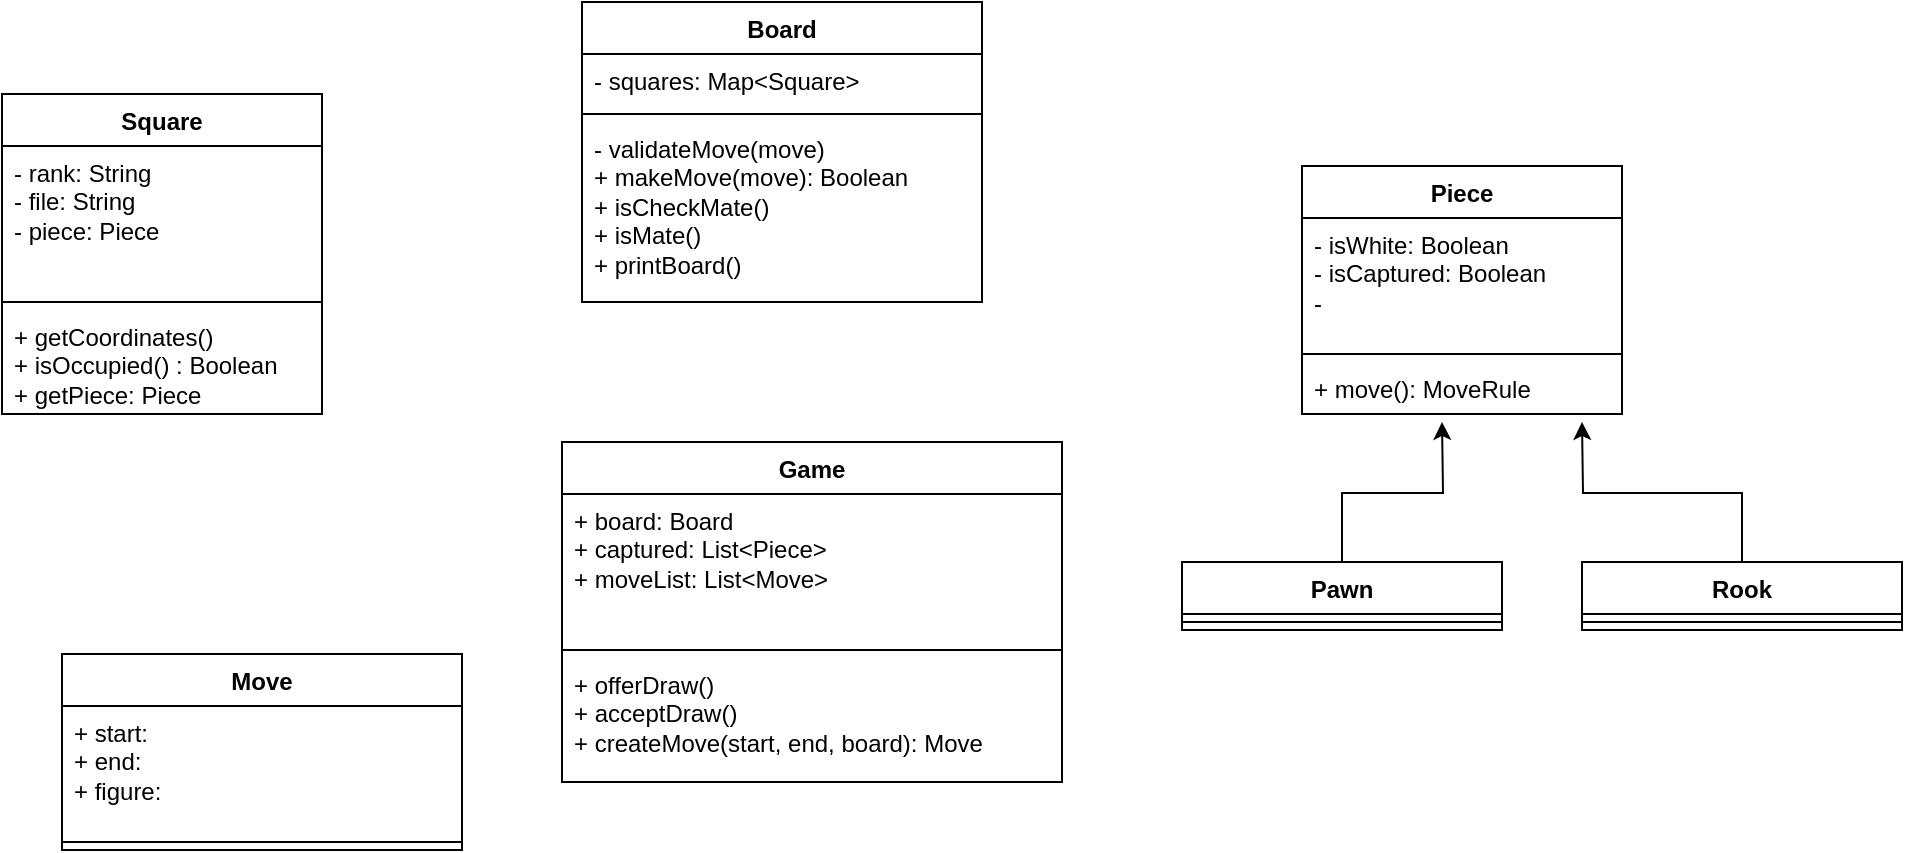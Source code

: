<mxfile version="26.2.12">
  <diagram name="Page-1" id="grg_gjn7ZcfiZ8GK8Vm8">
    <mxGraphModel dx="2065" dy="784" grid="1" gridSize="10" guides="1" tooltips="1" connect="1" arrows="1" fold="1" page="1" pageScale="1" pageWidth="850" pageHeight="1100" math="0" shadow="0">
      <root>
        <mxCell id="0" />
        <mxCell id="1" parent="0" />
        <mxCell id="9a7acZNvdCiacS4MlTSs-1" value="Piece" style="swimlane;fontStyle=1;align=center;verticalAlign=top;childLayout=stackLayout;horizontal=1;startSize=26;horizontalStack=0;resizeParent=1;resizeParentMax=0;resizeLast=0;collapsible=1;marginBottom=0;whiteSpace=wrap;html=1;" vertex="1" parent="1">
          <mxGeometry x="420" y="172" width="160" height="124" as="geometry" />
        </mxCell>
        <mxCell id="9a7acZNvdCiacS4MlTSs-2" value="&lt;div&gt;- isWhite: Boolean&lt;/div&gt;&lt;div&gt;- isCaptured: Boolean&lt;/div&gt;&lt;div&gt;- &lt;br&gt;&lt;/div&gt;&lt;div&gt;&lt;br&gt;&lt;/div&gt;" style="text;strokeColor=none;fillColor=none;align=left;verticalAlign=top;spacingLeft=4;spacingRight=4;overflow=hidden;rotatable=0;points=[[0,0.5],[1,0.5]];portConstraint=eastwest;whiteSpace=wrap;html=1;" vertex="1" parent="9a7acZNvdCiacS4MlTSs-1">
          <mxGeometry y="26" width="160" height="64" as="geometry" />
        </mxCell>
        <mxCell id="9a7acZNvdCiacS4MlTSs-3" value="" style="line;strokeWidth=1;fillColor=none;align=left;verticalAlign=middle;spacingTop=-1;spacingLeft=3;spacingRight=3;rotatable=0;labelPosition=right;points=[];portConstraint=eastwest;strokeColor=inherit;" vertex="1" parent="9a7acZNvdCiacS4MlTSs-1">
          <mxGeometry y="90" width="160" height="8" as="geometry" />
        </mxCell>
        <mxCell id="9a7acZNvdCiacS4MlTSs-4" value="+ move(): MoveRule" style="text;strokeColor=none;fillColor=none;align=left;verticalAlign=top;spacingLeft=4;spacingRight=4;overflow=hidden;rotatable=0;points=[[0,0.5],[1,0.5]];portConstraint=eastwest;whiteSpace=wrap;html=1;" vertex="1" parent="9a7acZNvdCiacS4MlTSs-1">
          <mxGeometry y="98" width="160" height="26" as="geometry" />
        </mxCell>
        <mxCell id="9a7acZNvdCiacS4MlTSs-30" style="edgeStyle=orthogonalEdgeStyle;rounded=0;orthogonalLoop=1;jettySize=auto;html=1;" edge="1" parent="1" source="9a7acZNvdCiacS4MlTSs-5">
          <mxGeometry relative="1" as="geometry">
            <mxPoint x="490" y="300" as="targetPoint" />
          </mxGeometry>
        </mxCell>
        <mxCell id="9a7acZNvdCiacS4MlTSs-5" value="Pawn" style="swimlane;fontStyle=1;align=center;verticalAlign=top;childLayout=stackLayout;horizontal=1;startSize=26;horizontalStack=0;resizeParent=1;resizeParentMax=0;resizeLast=0;collapsible=1;marginBottom=0;whiteSpace=wrap;html=1;" vertex="1" parent="1">
          <mxGeometry x="360" y="370" width="160" height="34" as="geometry" />
        </mxCell>
        <mxCell id="9a7acZNvdCiacS4MlTSs-7" value="" style="line;strokeWidth=1;fillColor=none;align=left;verticalAlign=middle;spacingTop=-1;spacingLeft=3;spacingRight=3;rotatable=0;labelPosition=right;points=[];portConstraint=eastwest;strokeColor=inherit;" vertex="1" parent="9a7acZNvdCiacS4MlTSs-5">
          <mxGeometry y="26" width="160" height="8" as="geometry" />
        </mxCell>
        <mxCell id="9a7acZNvdCiacS4MlTSs-31" style="edgeStyle=orthogonalEdgeStyle;rounded=0;orthogonalLoop=1;jettySize=auto;html=1;" edge="1" parent="1" source="9a7acZNvdCiacS4MlTSs-9">
          <mxGeometry relative="1" as="geometry">
            <mxPoint x="560" y="300" as="targetPoint" />
          </mxGeometry>
        </mxCell>
        <mxCell id="9a7acZNvdCiacS4MlTSs-9" value="Rook" style="swimlane;fontStyle=1;align=center;verticalAlign=top;childLayout=stackLayout;horizontal=1;startSize=26;horizontalStack=0;resizeParent=1;resizeParentMax=0;resizeLast=0;collapsible=1;marginBottom=0;whiteSpace=wrap;html=1;" vertex="1" parent="1">
          <mxGeometry x="560" y="370" width="160" height="34" as="geometry" />
        </mxCell>
        <mxCell id="9a7acZNvdCiacS4MlTSs-11" value="" style="line;strokeWidth=1;fillColor=none;align=left;verticalAlign=middle;spacingTop=-1;spacingLeft=3;spacingRight=3;rotatable=0;labelPosition=right;points=[];portConstraint=eastwest;strokeColor=inherit;" vertex="1" parent="9a7acZNvdCiacS4MlTSs-9">
          <mxGeometry y="26" width="160" height="8" as="geometry" />
        </mxCell>
        <mxCell id="9a7acZNvdCiacS4MlTSs-13" value="Board" style="swimlane;fontStyle=1;align=center;verticalAlign=top;childLayout=stackLayout;horizontal=1;startSize=26;horizontalStack=0;resizeParent=1;resizeParentMax=0;resizeLast=0;collapsible=1;marginBottom=0;whiteSpace=wrap;html=1;" vertex="1" parent="1">
          <mxGeometry x="60" y="90" width="200" height="150" as="geometry">
            <mxRectangle x="60" y="170" width="70" height="30" as="alternateBounds" />
          </mxGeometry>
        </mxCell>
        <mxCell id="9a7acZNvdCiacS4MlTSs-14" value="- squares: Map&amp;lt;Square&amp;gt;" style="text;strokeColor=none;fillColor=none;align=left;verticalAlign=top;spacingLeft=4;spacingRight=4;overflow=hidden;rotatable=0;points=[[0,0.5],[1,0.5]];portConstraint=eastwest;whiteSpace=wrap;html=1;" vertex="1" parent="9a7acZNvdCiacS4MlTSs-13">
          <mxGeometry y="26" width="200" height="26" as="geometry" />
        </mxCell>
        <mxCell id="9a7acZNvdCiacS4MlTSs-15" value="" style="line;strokeWidth=1;fillColor=none;align=left;verticalAlign=middle;spacingTop=-1;spacingLeft=3;spacingRight=3;rotatable=0;labelPosition=right;points=[];portConstraint=eastwest;strokeColor=inherit;" vertex="1" parent="9a7acZNvdCiacS4MlTSs-13">
          <mxGeometry y="52" width="200" height="8" as="geometry" />
        </mxCell>
        <mxCell id="9a7acZNvdCiacS4MlTSs-16" value="&lt;div&gt;- validateMove(move)&lt;/div&gt;&lt;div&gt;+ makeMove(move): Boolean&lt;/div&gt;&lt;div&gt;+ isCheckMate()&lt;/div&gt;&lt;div&gt;+ isMate()&lt;/div&gt;&lt;div&gt;+ printBoard()&lt;/div&gt;" style="text;strokeColor=none;fillColor=none;align=left;verticalAlign=top;spacingLeft=4;spacingRight=4;overflow=hidden;rotatable=0;points=[[0,0.5],[1,0.5]];portConstraint=eastwest;whiteSpace=wrap;html=1;" vertex="1" parent="9a7acZNvdCiacS4MlTSs-13">
          <mxGeometry y="60" width="200" height="90" as="geometry" />
        </mxCell>
        <mxCell id="9a7acZNvdCiacS4MlTSs-17" value="Square" style="swimlane;fontStyle=1;align=center;verticalAlign=top;childLayout=stackLayout;horizontal=1;startSize=26;horizontalStack=0;resizeParent=1;resizeParentMax=0;resizeLast=0;collapsible=1;marginBottom=0;whiteSpace=wrap;html=1;" vertex="1" parent="1">
          <mxGeometry x="-230" y="136" width="160" height="160" as="geometry" />
        </mxCell>
        <mxCell id="9a7acZNvdCiacS4MlTSs-18" value="&lt;div&gt;- rank: String&lt;/div&gt;&lt;div&gt;- file: String&lt;/div&gt;&lt;div&gt;- piece: Piece&lt;/div&gt;" style="text;strokeColor=none;fillColor=none;align=left;verticalAlign=top;spacingLeft=4;spacingRight=4;overflow=hidden;rotatable=0;points=[[0,0.5],[1,0.5]];portConstraint=eastwest;whiteSpace=wrap;html=1;" vertex="1" parent="9a7acZNvdCiacS4MlTSs-17">
          <mxGeometry y="26" width="160" height="74" as="geometry" />
        </mxCell>
        <mxCell id="9a7acZNvdCiacS4MlTSs-19" value="" style="line;strokeWidth=1;fillColor=none;align=left;verticalAlign=middle;spacingTop=-1;spacingLeft=3;spacingRight=3;rotatable=0;labelPosition=right;points=[];portConstraint=eastwest;strokeColor=inherit;" vertex="1" parent="9a7acZNvdCiacS4MlTSs-17">
          <mxGeometry y="100" width="160" height="8" as="geometry" />
        </mxCell>
        <mxCell id="9a7acZNvdCiacS4MlTSs-20" value="&lt;div&gt;+ getCoordinates()&lt;/div&gt;&lt;div&gt;+ isOccupied() : Boolean&lt;/div&gt;&lt;div&gt;+ getPiece: Piece&lt;/div&gt;" style="text;strokeColor=none;fillColor=none;align=left;verticalAlign=top;spacingLeft=4;spacingRight=4;overflow=hidden;rotatable=0;points=[[0,0.5],[1,0.5]];portConstraint=eastwest;whiteSpace=wrap;html=1;" vertex="1" parent="9a7acZNvdCiacS4MlTSs-17">
          <mxGeometry y="108" width="160" height="52" as="geometry" />
        </mxCell>
        <mxCell id="9a7acZNvdCiacS4MlTSs-21" value="Game" style="swimlane;fontStyle=1;align=center;verticalAlign=top;childLayout=stackLayout;horizontal=1;startSize=26;horizontalStack=0;resizeParent=1;resizeParentMax=0;resizeLast=0;collapsible=1;marginBottom=0;whiteSpace=wrap;html=1;" vertex="1" parent="1">
          <mxGeometry x="50" y="310" width="250" height="170" as="geometry" />
        </mxCell>
        <mxCell id="9a7acZNvdCiacS4MlTSs-22" value="&lt;div&gt;+ board: Board&lt;/div&gt;&lt;div&gt;+ captured: List&amp;lt;Piece&amp;gt;&lt;/div&gt;&lt;div&gt;+ moveList: List&amp;lt;Move&amp;gt;&lt;/div&gt;" style="text;strokeColor=none;fillColor=none;align=left;verticalAlign=top;spacingLeft=4;spacingRight=4;overflow=hidden;rotatable=0;points=[[0,0.5],[1,0.5]];portConstraint=eastwest;whiteSpace=wrap;html=1;" vertex="1" parent="9a7acZNvdCiacS4MlTSs-21">
          <mxGeometry y="26" width="250" height="74" as="geometry" />
        </mxCell>
        <mxCell id="9a7acZNvdCiacS4MlTSs-23" value="" style="line;strokeWidth=1;fillColor=none;align=left;verticalAlign=middle;spacingTop=-1;spacingLeft=3;spacingRight=3;rotatable=0;labelPosition=right;points=[];portConstraint=eastwest;strokeColor=inherit;" vertex="1" parent="9a7acZNvdCiacS4MlTSs-21">
          <mxGeometry y="100" width="250" height="8" as="geometry" />
        </mxCell>
        <mxCell id="9a7acZNvdCiacS4MlTSs-24" value="&lt;div&gt;+ offerDraw()&lt;/div&gt;&lt;div&gt;+ acceptDraw()&lt;/div&gt;&lt;div&gt;+ createMove(start, end, board): Move&lt;/div&gt;" style="text;strokeColor=none;fillColor=none;align=left;verticalAlign=top;spacingLeft=4;spacingRight=4;overflow=hidden;rotatable=0;points=[[0,0.5],[1,0.5]];portConstraint=eastwest;whiteSpace=wrap;html=1;" vertex="1" parent="9a7acZNvdCiacS4MlTSs-21">
          <mxGeometry y="108" width="250" height="62" as="geometry" />
        </mxCell>
        <mxCell id="9a7acZNvdCiacS4MlTSs-25" value="Move" style="swimlane;fontStyle=1;align=center;verticalAlign=top;childLayout=stackLayout;horizontal=1;startSize=26;horizontalStack=0;resizeParent=1;resizeParentMax=0;resizeLast=0;collapsible=1;marginBottom=0;whiteSpace=wrap;html=1;" vertex="1" parent="1">
          <mxGeometry x="-200" y="416" width="200" height="98" as="geometry" />
        </mxCell>
        <mxCell id="9a7acZNvdCiacS4MlTSs-26" value="&lt;div&gt;+ start: &lt;br&gt;&lt;/div&gt;&lt;div&gt;+ end:&lt;/div&gt;&lt;div&gt;+ figure:&lt;/div&gt;" style="text;strokeColor=none;fillColor=none;align=left;verticalAlign=top;spacingLeft=4;spacingRight=4;overflow=hidden;rotatable=0;points=[[0,0.5],[1,0.5]];portConstraint=eastwest;whiteSpace=wrap;html=1;" vertex="1" parent="9a7acZNvdCiacS4MlTSs-25">
          <mxGeometry y="26" width="200" height="64" as="geometry" />
        </mxCell>
        <mxCell id="9a7acZNvdCiacS4MlTSs-27" value="" style="line;strokeWidth=1;fillColor=none;align=left;verticalAlign=middle;spacingTop=-1;spacingLeft=3;spacingRight=3;rotatable=0;labelPosition=right;points=[];portConstraint=eastwest;strokeColor=inherit;" vertex="1" parent="9a7acZNvdCiacS4MlTSs-25">
          <mxGeometry y="90" width="200" height="8" as="geometry" />
        </mxCell>
      </root>
    </mxGraphModel>
  </diagram>
</mxfile>
